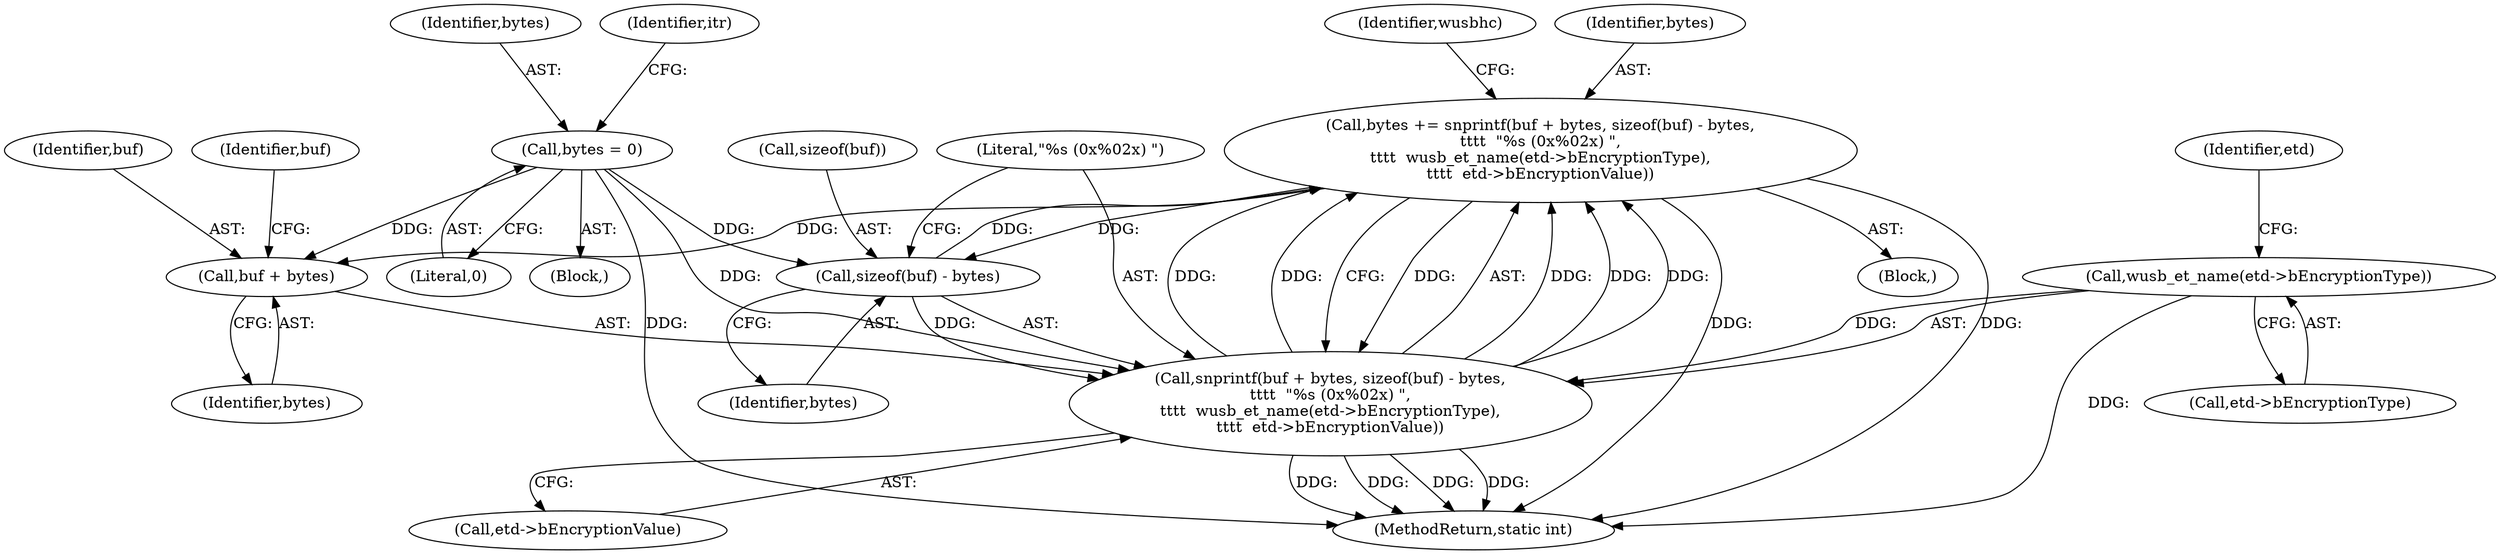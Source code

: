 digraph "0_linux_704620afc70cf47abb9d6a1a57f3825d2bca49cf_1@API" {
"1000337" [label="(Call,bytes += snprintf(buf + bytes, sizeof(buf) - bytes,\n\t\t\t\t  \"%s (0x%02x) \",\n\t\t\t\t  wusb_et_name(etd->bEncryptionType),\n\t\t\t\t  etd->bEncryptionValue))"];
"1000339" [label="(Call,snprintf(buf + bytes, sizeof(buf) - bytes,\n\t\t\t\t  \"%s (0x%02x) \",\n\t\t\t\t  wusb_et_name(etd->bEncryptionType),\n\t\t\t\t  etd->bEncryptionValue))"];
"1000281" [label="(Call,bytes = 0)"];
"1000337" [label="(Call,bytes += snprintf(buf + bytes, sizeof(buf) - bytes,\n\t\t\t\t  \"%s (0x%02x) \",\n\t\t\t\t  wusb_et_name(etd->bEncryptionType),\n\t\t\t\t  etd->bEncryptionValue))"];
"1000343" [label="(Call,sizeof(buf) - bytes)"];
"1000348" [label="(Call,wusb_et_name(etd->bEncryptionType))"];
"1000340" [label="(Call,buf + bytes)"];
"1000282" [label="(Identifier,bytes)"];
"1000340" [label="(Call,buf + bytes)"];
"1000345" [label="(Identifier,buf)"];
"1000342" [label="(Identifier,bytes)"];
"1000346" [label="(Identifier,bytes)"];
"1000353" [label="(Identifier,etd)"];
"1000357" [label="(Identifier,wusbhc)"];
"1000378" [label="(MethodReturn,static int)"];
"1000348" [label="(Call,wusb_et_name(etd->bEncryptionType))"];
"1000288" [label="(Block,)"];
"1000337" [label="(Call,bytes += snprintf(buf + bytes, sizeof(buf) - bytes,\n\t\t\t\t  \"%s (0x%02x) \",\n\t\t\t\t  wusb_et_name(etd->bEncryptionType),\n\t\t\t\t  etd->bEncryptionValue))"];
"1000281" [label="(Call,bytes = 0)"];
"1000352" [label="(Call,etd->bEncryptionValue)"];
"1000341" [label="(Identifier,buf)"];
"1000343" [label="(Call,sizeof(buf) - bytes)"];
"1000286" [label="(Identifier,itr)"];
"1000105" [label="(Block,)"];
"1000283" [label="(Literal,0)"];
"1000338" [label="(Identifier,bytes)"];
"1000347" [label="(Literal,\"%s (0x%02x) \")"];
"1000349" [label="(Call,etd->bEncryptionType)"];
"1000344" [label="(Call,sizeof(buf))"];
"1000339" [label="(Call,snprintf(buf + bytes, sizeof(buf) - bytes,\n\t\t\t\t  \"%s (0x%02x) \",\n\t\t\t\t  wusb_et_name(etd->bEncryptionType),\n\t\t\t\t  etd->bEncryptionValue))"];
"1000337" -> "1000288"  [label="AST: "];
"1000337" -> "1000339"  [label="CFG: "];
"1000338" -> "1000337"  [label="AST: "];
"1000339" -> "1000337"  [label="AST: "];
"1000357" -> "1000337"  [label="CFG: "];
"1000337" -> "1000378"  [label="DDG: "];
"1000337" -> "1000378"  [label="DDG: "];
"1000339" -> "1000337"  [label="DDG: "];
"1000339" -> "1000337"  [label="DDG: "];
"1000339" -> "1000337"  [label="DDG: "];
"1000339" -> "1000337"  [label="DDG: "];
"1000339" -> "1000337"  [label="DDG: "];
"1000343" -> "1000337"  [label="DDG: "];
"1000337" -> "1000339"  [label="DDG: "];
"1000337" -> "1000340"  [label="DDG: "];
"1000337" -> "1000343"  [label="DDG: "];
"1000339" -> "1000352"  [label="CFG: "];
"1000340" -> "1000339"  [label="AST: "];
"1000343" -> "1000339"  [label="AST: "];
"1000347" -> "1000339"  [label="AST: "];
"1000348" -> "1000339"  [label="AST: "];
"1000352" -> "1000339"  [label="AST: "];
"1000339" -> "1000378"  [label="DDG: "];
"1000339" -> "1000378"  [label="DDG: "];
"1000339" -> "1000378"  [label="DDG: "];
"1000339" -> "1000378"  [label="DDG: "];
"1000281" -> "1000339"  [label="DDG: "];
"1000343" -> "1000339"  [label="DDG: "];
"1000348" -> "1000339"  [label="DDG: "];
"1000281" -> "1000105"  [label="AST: "];
"1000281" -> "1000283"  [label="CFG: "];
"1000282" -> "1000281"  [label="AST: "];
"1000283" -> "1000281"  [label="AST: "];
"1000286" -> "1000281"  [label="CFG: "];
"1000281" -> "1000378"  [label="DDG: "];
"1000281" -> "1000340"  [label="DDG: "];
"1000281" -> "1000343"  [label="DDG: "];
"1000343" -> "1000346"  [label="CFG: "];
"1000344" -> "1000343"  [label="AST: "];
"1000346" -> "1000343"  [label="AST: "];
"1000347" -> "1000343"  [label="CFG: "];
"1000348" -> "1000349"  [label="CFG: "];
"1000349" -> "1000348"  [label="AST: "];
"1000353" -> "1000348"  [label="CFG: "];
"1000348" -> "1000378"  [label="DDG: "];
"1000340" -> "1000342"  [label="CFG: "];
"1000341" -> "1000340"  [label="AST: "];
"1000342" -> "1000340"  [label="AST: "];
"1000345" -> "1000340"  [label="CFG: "];
}

